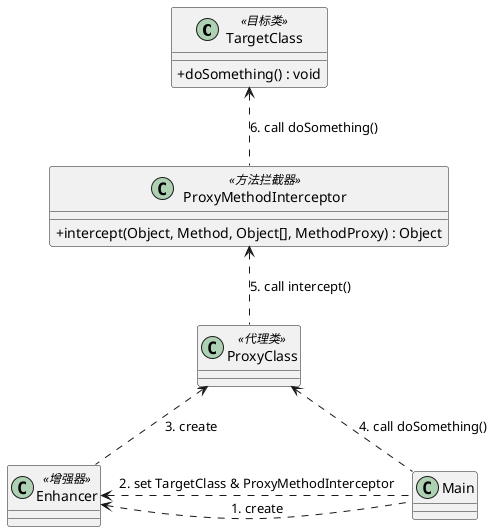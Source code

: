 @startuml
skinparam classAttributeIconSize 0

class TargetClass <<目标类>> {
    + doSomething() : void
}

class ProxyMethodInterceptor <<方法拦截器>> {
    + intercept(Object, Method, Object[], MethodProxy) : Object
}

class Enhancer <<增强器>>

class ProxyClass <<代理类>>

class Main

Enhancer <. Main : 1. create
Enhancer <. Main : 2. set TargetClass & ProxyMethodInterceptor
ProxyClass <.. Enhancer : 3. create
ProxyClass <.. Main : 4. call doSomething()
ProxyMethodInterceptor <.. ProxyClass : 5. call intercept()
TargetClass <.. ProxyMethodInterceptor : 6. call doSomething()

@enduml